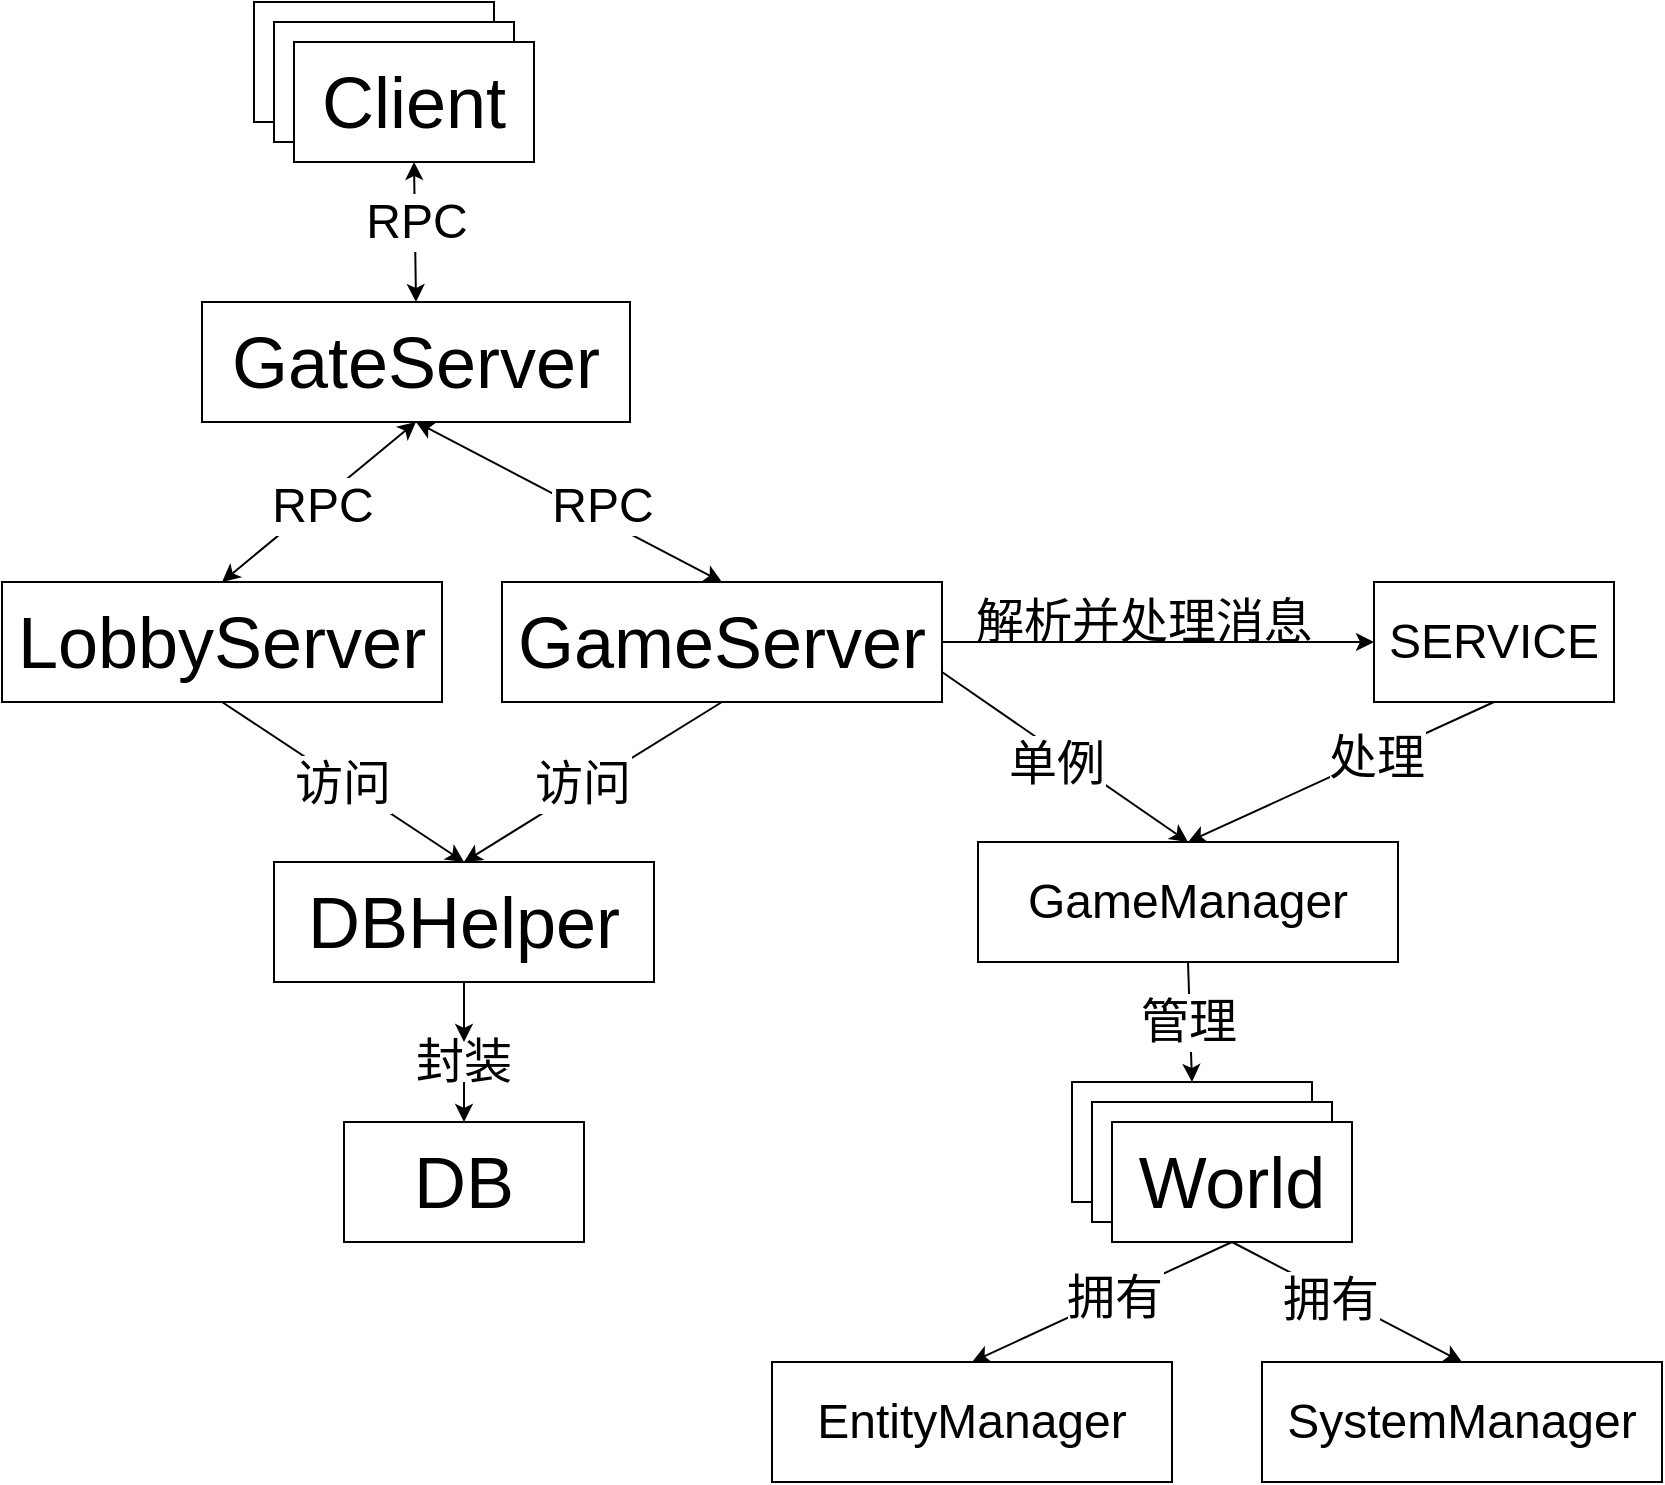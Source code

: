 <mxfile version="13.6.4" type="github">
  <diagram id="IVRoTZSTOOcRmXtd3SFh" name="Page-1">
    <mxGraphModel dx="2012" dy="1763" grid="1" gridSize="10" guides="1" tooltips="1" connect="1" arrows="1" fold="1" page="1" pageScale="1" pageWidth="827" pageHeight="1169" math="0" shadow="0">
      <root>
        <mxCell id="0" />
        <mxCell id="1" parent="0" />
        <mxCell id="q0oahWR5_wieYY4KB26Z-1" value="&lt;font style=&quot;font-size: 36px&quot;&gt;GateServer&lt;/font&gt;" style="rounded=0;whiteSpace=wrap;html=1;" parent="1" vertex="1">
          <mxGeometry x="44" y="130" width="214" height="60" as="geometry" />
        </mxCell>
        <mxCell id="q0oahWR5_wieYY4KB26Z-2" value="&lt;font style=&quot;font-size: 36px&quot;&gt;GameServer&lt;/font&gt;" style="rounded=0;whiteSpace=wrap;html=1;" parent="1" vertex="1">
          <mxGeometry x="194" y="270" width="220" height="60" as="geometry" />
        </mxCell>
        <mxCell id="q0oahWR5_wieYY4KB26Z-3" value="" style="endArrow=classic;startArrow=classic;html=1;exitX=0.5;exitY=0;exitDx=0;exitDy=0;entryX=0.5;entryY=1;entryDx=0;entryDy=0;" parent="1" source="q0oahWR5_wieYY4KB26Z-2" target="q0oahWR5_wieYY4KB26Z-1" edge="1">
          <mxGeometry width="50" height="50" relative="1" as="geometry">
            <mxPoint x="234" y="230" as="sourcePoint" />
            <mxPoint x="284" y="180" as="targetPoint" />
          </mxGeometry>
        </mxCell>
        <mxCell id="q0oahWR5_wieYY4KB26Z-12" value="&lt;font style=&quot;font-size: 24px&quot;&gt;RPC&lt;/font&gt;" style="edgeLabel;html=1;align=center;verticalAlign=middle;resizable=0;points=[];" parent="q0oahWR5_wieYY4KB26Z-3" vertex="1" connectable="0">
          <mxGeometry x="0.264" y="3" relative="1" as="geometry">
            <mxPoint x="37.98" y="10" as="offset" />
          </mxGeometry>
        </mxCell>
        <mxCell id="q0oahWR5_wieYY4KB26Z-4" value="&lt;font style=&quot;font-size: 36px&quot;&gt;LobbyServer&lt;/font&gt;" style="rounded=0;whiteSpace=wrap;html=1;" parent="1" vertex="1">
          <mxGeometry x="-56" y="270" width="220" height="60" as="geometry" />
        </mxCell>
        <mxCell id="q0oahWR5_wieYY4KB26Z-5" value="" style="endArrow=classic;startArrow=classic;html=1;entryX=0.5;entryY=1;entryDx=0;entryDy=0;exitX=0.5;exitY=0;exitDx=0;exitDy=0;" parent="1" source="q0oahWR5_wieYY4KB26Z-4" target="q0oahWR5_wieYY4KB26Z-1" edge="1">
          <mxGeometry width="50" height="50" relative="1" as="geometry">
            <mxPoint x="234" y="230" as="sourcePoint" />
            <mxPoint x="284" y="180" as="targetPoint" />
          </mxGeometry>
        </mxCell>
        <mxCell id="q0oahWR5_wieYY4KB26Z-6" value="&lt;font style=&quot;font-size: 36px&quot;&gt;Client&lt;/font&gt;" style="rounded=0;whiteSpace=wrap;html=1;" parent="1" vertex="1">
          <mxGeometry x="70" y="-20" width="120" height="60" as="geometry" />
        </mxCell>
        <mxCell id="q0oahWR5_wieYY4KB26Z-7" value="&lt;font style=&quot;font-size: 36px&quot;&gt;Client&lt;/font&gt;" style="rounded=0;whiteSpace=wrap;html=1;" parent="1" vertex="1">
          <mxGeometry x="80" y="-10" width="120" height="60" as="geometry" />
        </mxCell>
        <mxCell id="q0oahWR5_wieYY4KB26Z-8" value="&lt;font style=&quot;font-size: 36px&quot;&gt;Client&lt;/font&gt;" style="rounded=0;whiteSpace=wrap;html=1;" parent="1" vertex="1">
          <mxGeometry x="90" width="120" height="60" as="geometry" />
        </mxCell>
        <mxCell id="q0oahWR5_wieYY4KB26Z-10" value="" style="endArrow=classic;startArrow=classic;html=1;exitX=0.5;exitY=0;exitDx=0;exitDy=0;entryX=0.5;entryY=1;entryDx=0;entryDy=0;" parent="1" source="q0oahWR5_wieYY4KB26Z-1" target="q0oahWR5_wieYY4KB26Z-8" edge="1">
          <mxGeometry width="50" height="50" relative="1" as="geometry">
            <mxPoint x="84" y="190" as="sourcePoint" />
            <mxPoint x="114" y="90" as="targetPoint" />
          </mxGeometry>
        </mxCell>
        <mxCell id="z0DOG5Q14bQa1mDZ1JRM-4" value="RPC" style="edgeLabel;html=1;align=center;verticalAlign=middle;resizable=0;points=[];fontSize=24;" vertex="1" connectable="0" parent="q0oahWR5_wieYY4KB26Z-10">
          <mxGeometry x="-0.2" y="-1" relative="1" as="geometry">
            <mxPoint x="-0.6" y="-11.99" as="offset" />
          </mxGeometry>
        </mxCell>
        <mxCell id="q0oahWR5_wieYY4KB26Z-13" value="&lt;font style=&quot;font-size: 24px&quot;&gt;RPC&lt;/font&gt;" style="edgeLabel;html=1;align=center;verticalAlign=middle;resizable=0;points=[];" parent="1" vertex="1" connectable="0">
          <mxGeometry x="103.997" y="232.153" as="geometry" />
        </mxCell>
        <mxCell id="q0oahWR5_wieYY4KB26Z-15" value="&lt;font style=&quot;font-size: 36px&quot;&gt;DBHelper&lt;/font&gt;" style="rounded=0;whiteSpace=wrap;html=1;" parent="1" vertex="1">
          <mxGeometry x="80" y="410" width="190" height="60" as="geometry" />
        </mxCell>
        <mxCell id="q0oahWR5_wieYY4KB26Z-20" value="&lt;font style=&quot;font-size: 36px&quot;&gt;DB&lt;/font&gt;" style="rounded=0;whiteSpace=wrap;html=1;" parent="1" vertex="1">
          <mxGeometry x="115" y="540" width="120" height="60" as="geometry" />
        </mxCell>
        <mxCell id="q0oahWR5_wieYY4KB26Z-34" value="" style="endArrow=classic;html=1;strokeColor=#000000;exitX=0.5;exitY=1;exitDx=0;exitDy=0;entryX=0.5;entryY=0;entryDx=0;entryDy=0;" parent="1" source="q0oahWR5_wieYY4KB26Z-4" target="q0oahWR5_wieYY4KB26Z-15" edge="1">
          <mxGeometry width="50" height="50" relative="1" as="geometry">
            <mxPoint x="250" y="380" as="sourcePoint" />
            <mxPoint x="300" y="330" as="targetPoint" />
          </mxGeometry>
        </mxCell>
        <mxCell id="q0oahWR5_wieYY4KB26Z-35" value="" style="endArrow=classic;html=1;strokeColor=#000000;exitX=0.5;exitY=1;exitDx=0;exitDy=0;entryX=0.5;entryY=0;entryDx=0;entryDy=0;" parent="1" source="q0oahWR5_wieYY4KB26Z-2" target="q0oahWR5_wieYY4KB26Z-15" edge="1">
          <mxGeometry width="50" height="50" relative="1" as="geometry">
            <mxPoint x="460" y="360" as="sourcePoint" />
            <mxPoint x="510" y="310" as="targetPoint" />
          </mxGeometry>
        </mxCell>
        <mxCell id="q0oahWR5_wieYY4KB26Z-36" value="&lt;font style=&quot;font-size: 24px&quot;&gt;访问&lt;/font&gt;" style="edgeLabel;html=1;align=center;verticalAlign=middle;resizable=0;points=[];" parent="1" vertex="1" connectable="0">
          <mxGeometry x="250.0" y="379.997" as="geometry">
            <mxPoint x="-136" y="-9" as="offset" />
          </mxGeometry>
        </mxCell>
        <mxCell id="q0oahWR5_wieYY4KB26Z-37" value="&lt;font style=&quot;font-size: 24px&quot;&gt;访问&lt;/font&gt;" style="edgeLabel;html=1;align=center;verticalAlign=middle;resizable=0;points=[];" parent="1" vertex="1" connectable="0">
          <mxGeometry x="370.0" y="379.997" as="geometry">
            <mxPoint x="-136" y="-9" as="offset" />
          </mxGeometry>
        </mxCell>
        <mxCell id="q0oahWR5_wieYY4KB26Z-38" value="" style="endArrow=classic;html=1;strokeColor=#000000;exitX=0.5;exitY=1;exitDx=0;exitDy=0;entryX=0.5;entryY=0;entryDx=0;entryDy=0;" parent="1" source="q0oahWR5_wieYY4KB26Z-39" target="q0oahWR5_wieYY4KB26Z-20" edge="1">
          <mxGeometry width="50" height="50" relative="1" as="geometry">
            <mxPoint x="460" y="350" as="sourcePoint" />
            <mxPoint x="450" y="430" as="targetPoint" />
          </mxGeometry>
        </mxCell>
        <mxCell id="q0oahWR5_wieYY4KB26Z-39" value="&lt;font style=&quot;font-size: 24px&quot;&gt;封装&lt;/font&gt;" style="text;html=1;strokeColor=none;fillColor=none;align=center;verticalAlign=middle;whiteSpace=wrap;rounded=0;" parent="1" vertex="1">
          <mxGeometry x="130" y="500" width="90" height="20" as="geometry" />
        </mxCell>
        <mxCell id="q0oahWR5_wieYY4KB26Z-40" value="" style="endArrow=classic;html=1;strokeColor=#000000;exitX=0.5;exitY=1;exitDx=0;exitDy=0;entryX=0.5;entryY=0;entryDx=0;entryDy=0;" parent="1" source="q0oahWR5_wieYY4KB26Z-15" target="q0oahWR5_wieYY4KB26Z-39" edge="1">
          <mxGeometry width="50" height="50" relative="1" as="geometry">
            <mxPoint x="175" y="470" as="sourcePoint" />
            <mxPoint x="164" y="520" as="targetPoint" />
          </mxGeometry>
        </mxCell>
        <mxCell id="q0oahWR5_wieYY4KB26Z-41" value="&lt;font style=&quot;font-size: 24px&quot;&gt;SERVICE&lt;/font&gt;" style="rounded=0;whiteSpace=wrap;html=1;" parent="1" vertex="1">
          <mxGeometry x="630" y="270" width="120" height="60" as="geometry" />
        </mxCell>
        <mxCell id="q0oahWR5_wieYY4KB26Z-42" value="" style="endArrow=classic;html=1;strokeColor=#000000;exitX=1;exitY=0.5;exitDx=0;exitDy=0;entryX=0;entryY=0.5;entryDx=0;entryDy=0;" parent="1" source="q0oahWR5_wieYY4KB26Z-2" target="q0oahWR5_wieYY4KB26Z-41" edge="1">
          <mxGeometry width="50" height="50" relative="1" as="geometry">
            <mxPoint x="460" y="300" as="sourcePoint" />
            <mxPoint x="450" y="290" as="targetPoint" />
          </mxGeometry>
        </mxCell>
        <mxCell id="q0oahWR5_wieYY4KB26Z-43" value="&lt;font style=&quot;font-size: 24px&quot;&gt;解析并处理消息&lt;/font&gt;" style="text;html=1;strokeColor=none;fillColor=none;align=center;verticalAlign=middle;whiteSpace=wrap;rounded=0;" parent="1" vertex="1">
          <mxGeometry x="410" y="280" width="210" height="20" as="geometry" />
        </mxCell>
        <mxCell id="q0oahWR5_wieYY4KB26Z-44" value="&lt;font style=&quot;font-size: 24px&quot;&gt;GameManager&lt;/font&gt;" style="rounded=0;whiteSpace=wrap;html=1;" parent="1" vertex="1">
          <mxGeometry x="432" y="400" width="210" height="60" as="geometry" />
        </mxCell>
        <mxCell id="q0oahWR5_wieYY4KB26Z-45" value="" style="endArrow=classic;html=1;strokeColor=#000000;exitX=1;exitY=0.75;exitDx=0;exitDy=0;entryX=0.5;entryY=0;entryDx=0;entryDy=0;" parent="1" source="q0oahWR5_wieYY4KB26Z-2" target="q0oahWR5_wieYY4KB26Z-44" edge="1">
          <mxGeometry width="50" height="50" relative="1" as="geometry">
            <mxPoint x="460" y="260" as="sourcePoint" />
            <mxPoint x="510" y="210" as="targetPoint" />
          </mxGeometry>
        </mxCell>
        <mxCell id="q0oahWR5_wieYY4KB26Z-47" value="&lt;font style=&quot;font-size: 24px&quot;&gt;单例&lt;/font&gt;" style="edgeLabel;html=1;align=center;verticalAlign=middle;resizable=0;points=[];" parent="q0oahWR5_wieYY4KB26Z-45" vertex="1" connectable="0">
          <mxGeometry x="-0.24" y="4" relative="1" as="geometry">
            <mxPoint x="7.27" y="16.19" as="offset" />
          </mxGeometry>
        </mxCell>
        <mxCell id="q0oahWR5_wieYY4KB26Z-46" value="" style="endArrow=classic;html=1;strokeColor=#000000;exitX=0.5;exitY=1;exitDx=0;exitDy=0;entryX=0.5;entryY=0;entryDx=0;entryDy=0;" parent="1" source="q0oahWR5_wieYY4KB26Z-41" target="q0oahWR5_wieYY4KB26Z-44" edge="1">
          <mxGeometry width="50" height="50" relative="1" as="geometry">
            <mxPoint x="424" y="325" as="sourcePoint" />
            <mxPoint x="547" y="410" as="targetPoint" />
          </mxGeometry>
        </mxCell>
        <mxCell id="z0DOG5Q14bQa1mDZ1JRM-1" value="&lt;font style=&quot;font-size: 24px;&quot;&gt;处理&lt;/font&gt;" style="edgeLabel;html=1;align=center;verticalAlign=middle;resizable=0;points=[];fontSize=24;" vertex="1" connectable="0" parent="q0oahWR5_wieYY4KB26Z-46">
          <mxGeometry x="-0.219" y="1" relative="1" as="geometry">
            <mxPoint as="offset" />
          </mxGeometry>
        </mxCell>
        <mxCell id="q0oahWR5_wieYY4KB26Z-52" value="&lt;font style=&quot;font-size: 36px&quot;&gt;Client&lt;/font&gt;" style="rounded=0;whiteSpace=wrap;html=1;" parent="1" vertex="1">
          <mxGeometry x="479" y="520" width="120" height="60" as="geometry" />
        </mxCell>
        <mxCell id="q0oahWR5_wieYY4KB26Z-53" value="&lt;font style=&quot;font-size: 36px&quot;&gt;Client&lt;/font&gt;" style="rounded=0;whiteSpace=wrap;html=1;" parent="1" vertex="1">
          <mxGeometry x="489" y="530" width="120" height="60" as="geometry" />
        </mxCell>
        <mxCell id="q0oahWR5_wieYY4KB26Z-54" value="&lt;font style=&quot;font-size: 36px&quot;&gt;World&lt;/font&gt;" style="rounded=0;whiteSpace=wrap;html=1;" parent="1" vertex="1">
          <mxGeometry x="499" y="540" width="120" height="60" as="geometry" />
        </mxCell>
        <mxCell id="q0oahWR5_wieYY4KB26Z-55" value="" style="endArrow=classic;html=1;strokeColor=#000000;exitX=0.5;exitY=1;exitDx=0;exitDy=0;entryX=0.5;entryY=0;entryDx=0;entryDy=0;" parent="1" source="q0oahWR5_wieYY4KB26Z-44" target="q0oahWR5_wieYY4KB26Z-52" edge="1">
          <mxGeometry width="50" height="50" relative="1" as="geometry">
            <mxPoint x="460" y="530" as="sourcePoint" />
            <mxPoint x="510" y="480" as="targetPoint" />
          </mxGeometry>
        </mxCell>
        <mxCell id="q0oahWR5_wieYY4KB26Z-56" value="&lt;font style=&quot;font-size: 24px&quot;&gt;管理&lt;/font&gt;" style="edgeLabel;html=1;align=center;verticalAlign=middle;resizable=0;points=[];" parent="q0oahWR5_wieYY4KB26Z-55" vertex="1" connectable="0">
          <mxGeometry x="-0.395" y="3" relative="1" as="geometry">
            <mxPoint x="-3.91" y="12.17" as="offset" />
          </mxGeometry>
        </mxCell>
        <mxCell id="q0oahWR5_wieYY4KB26Z-57" value="&lt;font style=&quot;font-size: 24px&quot;&gt;EntityManager&lt;/font&gt;" style="rounded=0;whiteSpace=wrap;html=1;" parent="1" vertex="1">
          <mxGeometry x="329" y="660" width="200" height="60" as="geometry" />
        </mxCell>
        <mxCell id="q0oahWR5_wieYY4KB26Z-58" value="&lt;font style=&quot;font-size: 24px&quot;&gt;SystemManager&lt;/font&gt;" style="rounded=0;whiteSpace=wrap;html=1;" parent="1" vertex="1">
          <mxGeometry x="574" y="660" width="200" height="60" as="geometry" />
        </mxCell>
        <mxCell id="q0oahWR5_wieYY4KB26Z-59" value="" style="endArrow=classic;html=1;strokeColor=#000000;exitX=0.5;exitY=1;exitDx=0;exitDy=0;entryX=0.5;entryY=0;entryDx=0;entryDy=0;" parent="1" source="q0oahWR5_wieYY4KB26Z-54" target="q0oahWR5_wieYY4KB26Z-57" edge="1">
          <mxGeometry width="50" height="50" relative="1" as="geometry">
            <mxPoint x="459" y="520" as="sourcePoint" />
            <mxPoint x="509" y="470" as="targetPoint" />
          </mxGeometry>
        </mxCell>
        <mxCell id="q0oahWR5_wieYY4KB26Z-64" value="&lt;font style=&quot;font-size: 24px&quot;&gt;拥有&lt;/font&gt;" style="edgeLabel;html=1;align=center;verticalAlign=middle;resizable=0;points=[];" parent="q0oahWR5_wieYY4KB26Z-59" vertex="1" connectable="0">
          <mxGeometry x="-0.362" y="-1" relative="1" as="geometry">
            <mxPoint x="-17.81" y="10" as="offset" />
          </mxGeometry>
        </mxCell>
        <mxCell id="q0oahWR5_wieYY4KB26Z-60" value="" style="endArrow=classic;html=1;strokeColor=#000000;entryX=0.5;entryY=0;entryDx=0;entryDy=0;" parent="1" target="q0oahWR5_wieYY4KB26Z-58" edge="1">
          <mxGeometry width="50" height="50" relative="1" as="geometry">
            <mxPoint x="559" y="600" as="sourcePoint" />
            <mxPoint x="439" y="670" as="targetPoint" />
          </mxGeometry>
        </mxCell>
        <mxCell id="q0oahWR5_wieYY4KB26Z-65" value="&lt;font style=&quot;font-size: 24px&quot;&gt;拥有&lt;/font&gt;" style="edgeLabel;html=1;align=center;verticalAlign=middle;resizable=0;points=[];" parent="1" vertex="1" connectable="0">
          <mxGeometry x="608.005" y="628.369" as="geometry" />
        </mxCell>
      </root>
    </mxGraphModel>
  </diagram>
</mxfile>
